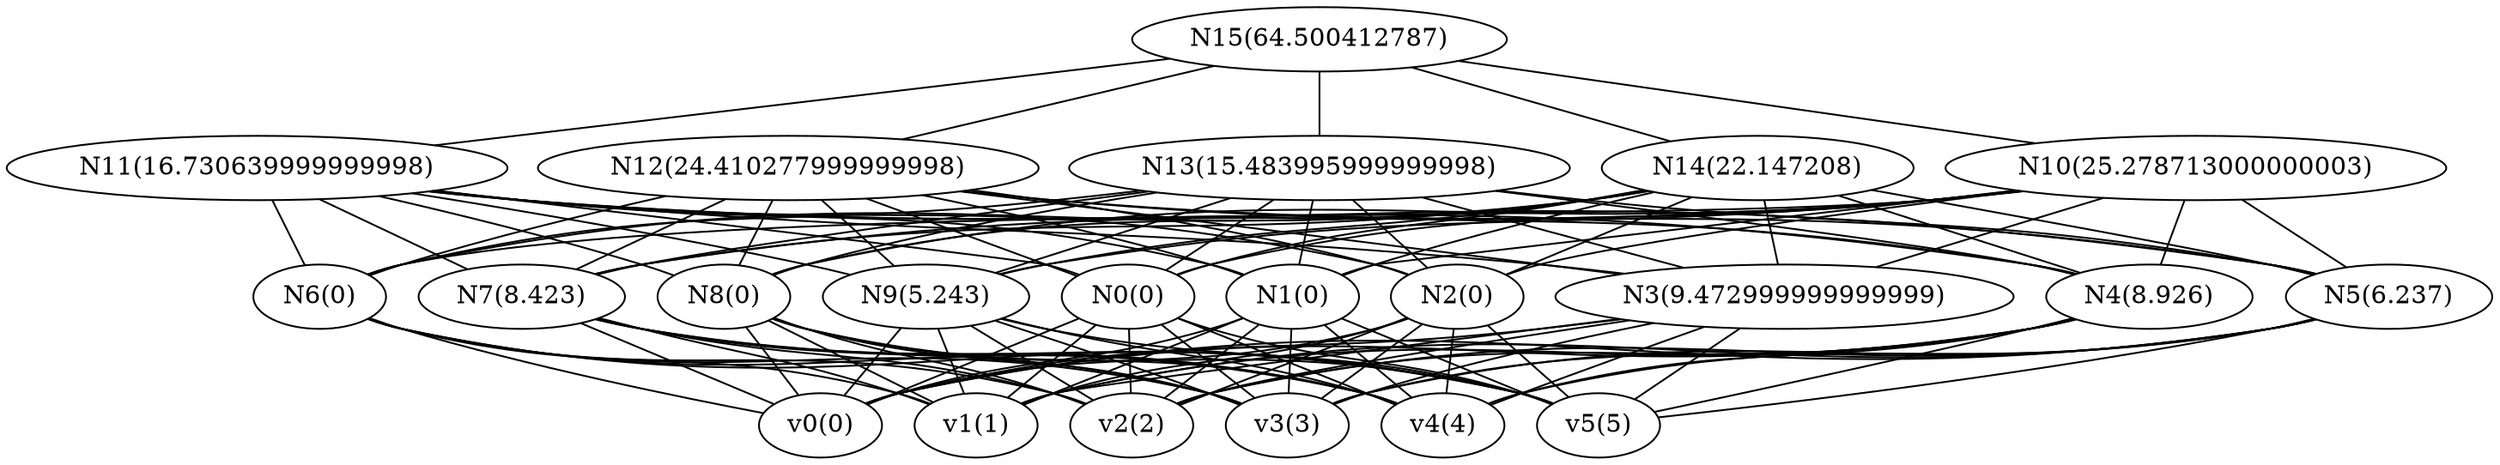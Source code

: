 graph "" 
{
v0 [label="v0(0)"] ;
v1 [label="v1(1)"] ;
v2 [label="v2(2)"] ;
v3 [label="v3(3)"] ;
v4 [label="v4(4)"] ;
v5 [label="v5(5)"] ;
N0 [label="N0(0)"] ;
N1 [label="N1(0)"] ;
N2 [label="N2(0)"] ;
N3 [label="N3(9.472999999999999)"] ;
N4 [label="N4(8.926)"] ;
N5 [label="N5(6.237)"] ;
N6 [label="N6(0)"] ;
N7 [label="N7(8.423)"] ;
N8 [label="N8(0)"] ;
N9 [label="N9(5.243)"] ;
N10 [label="N10(25.278713000000003)"] ;
N11 [label="N11(16.730639999999998)"] ;
N12 [label="N12(24.410277999999998)"] ;
N13 [label="N13(15.483995999999998)"] ;
N14 [label="N14(22.147208)"] ;
N15 [label="N15(64.500412787)"] ;
N0 -- v0; 
N0 -- v1; 
N0 -- v2; 
N0 -- v3; 
N0 -- v4; 
N0 -- v5; 
N1 -- v0; 
N1 -- v1; 
N1 -- v2; 
N1 -- v3; 
N1 -- v4; 
N1 -- v5; 
N2 -- v0; 
N2 -- v1; 
N2 -- v2; 
N2 -- v3; 
N2 -- v4; 
N2 -- v5; 
N3 -- v0; 
N3 -- v1; 
N3 -- v2; 
N3 -- v3; 
N3 -- v4; 
N3 -- v5; 
N4 -- v0; 
N4 -- v1; 
N4 -- v2; 
N4 -- v3; 
N4 -- v4; 
N4 -- v5; 
N5 -- v0; 
N5 -- v1; 
N5 -- v2; 
N5 -- v3; 
N5 -- v4; 
N5 -- v5; 
N6 -- v0; 
N6 -- v1; 
N6 -- v2; 
N6 -- v3; 
N6 -- v4; 
N6 -- v5; 
N7 -- v0; 
N7 -- v1; 
N7 -- v2; 
N7 -- v3; 
N7 -- v4; 
N7 -- v5; 
N8 -- v0; 
N8 -- v1; 
N8 -- v2; 
N8 -- v3; 
N8 -- v4; 
N8 -- v5; 
N9 -- v0; 
N9 -- v1; 
N9 -- v2; 
N9 -- v3; 
N9 -- v4; 
N9 -- v5; 
N10 -- N0; 
N10 -- N1; 
N10 -- N2; 
N10 -- N3; 
N10 -- N4; 
N10 -- N5; 
N10 -- N6; 
N10 -- N7; 
N10 -- N8; 
N10 -- N9; 
N11 -- N0; 
N11 -- N1; 
N11 -- N2; 
N11 -- N3; 
N11 -- N4; 
N11 -- N5; 
N11 -- N6; 
N11 -- N7; 
N11 -- N8; 
N11 -- N9; 
N12 -- N0; 
N12 -- N1; 
N12 -- N2; 
N12 -- N3; 
N12 -- N4; 
N12 -- N5; 
N12 -- N6; 
N12 -- N7; 
N12 -- N8; 
N12 -- N9; 
N13 -- N0; 
N13 -- N1; 
N13 -- N2; 
N13 -- N3; 
N13 -- N4; 
N13 -- N5; 
N13 -- N6; 
N13 -- N7; 
N13 -- N8; 
N13 -- N9; 
N14 -- N0; 
N14 -- N1; 
N14 -- N2; 
N14 -- N3; 
N14 -- N4; 
N14 -- N5; 
N14 -- N6; 
N14 -- N7; 
N14 -- N8; 
N14 -- N9; 
N15 -- N10; 
N15 -- N11; 
N15 -- N12; 
N15 -- N13; 
N15 -- N14; 
}
